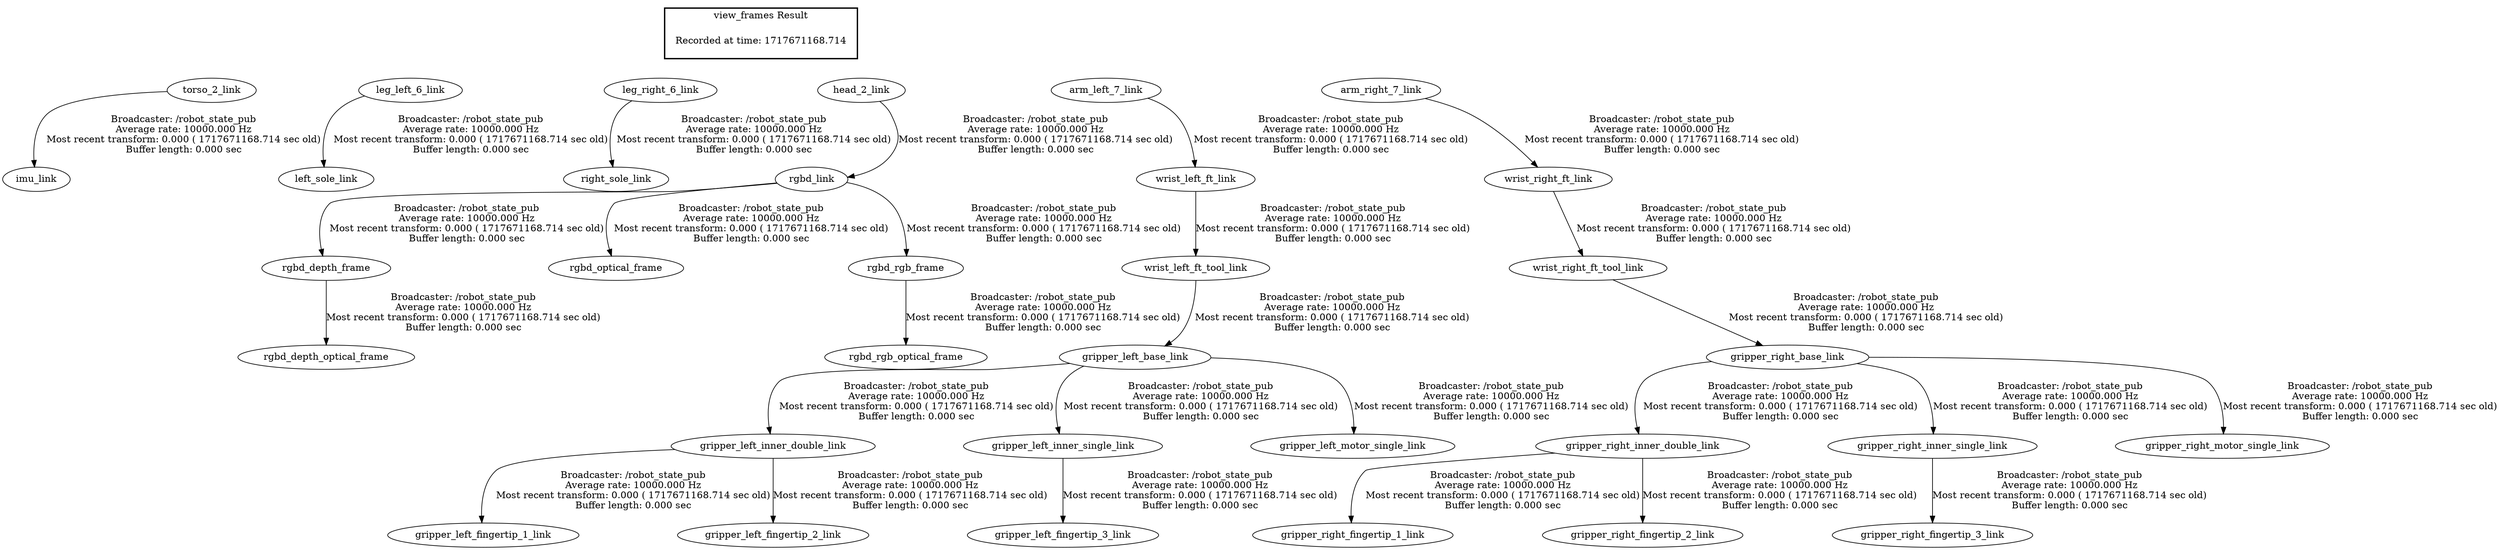 digraph G {
"wrist_left_ft_tool_link" -> "gripper_left_base_link"[label="Broadcaster: /robot_state_pub\nAverage rate: 10000.000 Hz\nMost recent transform: 0.000 ( 1717671168.714 sec old)\nBuffer length: 0.000 sec\n"];
"wrist_left_ft_link" -> "wrist_left_ft_tool_link"[label="Broadcaster: /robot_state_pub\nAverage rate: 10000.000 Hz\nMost recent transform: 0.000 ( 1717671168.714 sec old)\nBuffer length: 0.000 sec\n"];
"gripper_left_inner_double_link" -> "gripper_left_fingertip_1_link"[label="Broadcaster: /robot_state_pub\nAverage rate: 10000.000 Hz\nMost recent transform: 0.000 ( 1717671168.714 sec old)\nBuffer length: 0.000 sec\n"];
"gripper_left_base_link" -> "gripper_left_inner_double_link"[label="Broadcaster: /robot_state_pub\nAverage rate: 10000.000 Hz\nMost recent transform: 0.000 ( 1717671168.714 sec old)\nBuffer length: 0.000 sec\n"];
"gripper_left_inner_double_link" -> "gripper_left_fingertip_2_link"[label="Broadcaster: /robot_state_pub\nAverage rate: 10000.000 Hz\nMost recent transform: 0.000 ( 1717671168.714 sec old)\nBuffer length: 0.000 sec\n"];
"gripper_left_inner_single_link" -> "gripper_left_fingertip_3_link"[label="Broadcaster: /robot_state_pub\nAverage rate: 10000.000 Hz\nMost recent transform: 0.000 ( 1717671168.714 sec old)\nBuffer length: 0.000 sec\n"];
"gripper_left_base_link" -> "gripper_left_inner_single_link"[label="Broadcaster: /robot_state_pub\nAverage rate: 10000.000 Hz\nMost recent transform: 0.000 ( 1717671168.714 sec old)\nBuffer length: 0.000 sec\n"];
"gripper_left_base_link" -> "gripper_left_motor_single_link"[label="Broadcaster: /robot_state_pub\nAverage rate: 10000.000 Hz\nMost recent transform: 0.000 ( 1717671168.714 sec old)\nBuffer length: 0.000 sec\n"];
"wrist_right_ft_tool_link" -> "gripper_right_base_link"[label="Broadcaster: /robot_state_pub\nAverage rate: 10000.000 Hz\nMost recent transform: 0.000 ( 1717671168.714 sec old)\nBuffer length: 0.000 sec\n"];
"wrist_right_ft_link" -> "wrist_right_ft_tool_link"[label="Broadcaster: /robot_state_pub\nAverage rate: 10000.000 Hz\nMost recent transform: 0.000 ( 1717671168.714 sec old)\nBuffer length: 0.000 sec\n"];
"gripper_right_inner_double_link" -> "gripper_right_fingertip_1_link"[label="Broadcaster: /robot_state_pub\nAverage rate: 10000.000 Hz\nMost recent transform: 0.000 ( 1717671168.714 sec old)\nBuffer length: 0.000 sec\n"];
"gripper_right_base_link" -> "gripper_right_inner_double_link"[label="Broadcaster: /robot_state_pub\nAverage rate: 10000.000 Hz\nMost recent transform: 0.000 ( 1717671168.714 sec old)\nBuffer length: 0.000 sec\n"];
"gripper_right_inner_double_link" -> "gripper_right_fingertip_2_link"[label="Broadcaster: /robot_state_pub\nAverage rate: 10000.000 Hz\nMost recent transform: 0.000 ( 1717671168.714 sec old)\nBuffer length: 0.000 sec\n"];
"gripper_right_inner_single_link" -> "gripper_right_fingertip_3_link"[label="Broadcaster: /robot_state_pub\nAverage rate: 10000.000 Hz\nMost recent transform: 0.000 ( 1717671168.714 sec old)\nBuffer length: 0.000 sec\n"];
"gripper_right_base_link" -> "gripper_right_inner_single_link"[label="Broadcaster: /robot_state_pub\nAverage rate: 10000.000 Hz\nMost recent transform: 0.000 ( 1717671168.714 sec old)\nBuffer length: 0.000 sec\n"];
"gripper_right_base_link" -> "gripper_right_motor_single_link"[label="Broadcaster: /robot_state_pub\nAverage rate: 10000.000 Hz\nMost recent transform: 0.000 ( 1717671168.714 sec old)\nBuffer length: 0.000 sec\n"];
"torso_2_link" -> "imu_link"[label="Broadcaster: /robot_state_pub\nAverage rate: 10000.000 Hz\nMost recent transform: 0.000 ( 1717671168.714 sec old)\nBuffer length: 0.000 sec\n"];
"leg_left_6_link" -> "left_sole_link"[label="Broadcaster: /robot_state_pub\nAverage rate: 10000.000 Hz\nMost recent transform: 0.000 ( 1717671168.714 sec old)\nBuffer length: 0.000 sec\n"];
"leg_right_6_link" -> "right_sole_link"[label="Broadcaster: /robot_state_pub\nAverage rate: 10000.000 Hz\nMost recent transform: 0.000 ( 1717671168.714 sec old)\nBuffer length: 0.000 sec\n"];
"rgbd_link" -> "rgbd_depth_frame"[label="Broadcaster: /robot_state_pub\nAverage rate: 10000.000 Hz\nMost recent transform: 0.000 ( 1717671168.714 sec old)\nBuffer length: 0.000 sec\n"];
"head_2_link" -> "rgbd_link"[label="Broadcaster: /robot_state_pub\nAverage rate: 10000.000 Hz\nMost recent transform: 0.000 ( 1717671168.714 sec old)\nBuffer length: 0.000 sec\n"];
"rgbd_depth_frame" -> "rgbd_depth_optical_frame"[label="Broadcaster: /robot_state_pub\nAverage rate: 10000.000 Hz\nMost recent transform: 0.000 ( 1717671168.714 sec old)\nBuffer length: 0.000 sec\n"];
"rgbd_link" -> "rgbd_optical_frame"[label="Broadcaster: /robot_state_pub\nAverage rate: 10000.000 Hz\nMost recent transform: 0.000 ( 1717671168.714 sec old)\nBuffer length: 0.000 sec\n"];
"rgbd_link" -> "rgbd_rgb_frame"[label="Broadcaster: /robot_state_pub\nAverage rate: 10000.000 Hz\nMost recent transform: 0.000 ( 1717671168.714 sec old)\nBuffer length: 0.000 sec\n"];
"rgbd_rgb_frame" -> "rgbd_rgb_optical_frame"[label="Broadcaster: /robot_state_pub\nAverage rate: 10000.000 Hz\nMost recent transform: 0.000 ( 1717671168.714 sec old)\nBuffer length: 0.000 sec\n"];
"arm_left_7_link" -> "wrist_left_ft_link"[label="Broadcaster: /robot_state_pub\nAverage rate: 10000.000 Hz\nMost recent transform: 0.000 ( 1717671168.714 sec old)\nBuffer length: 0.000 sec\n"];
"arm_right_7_link" -> "wrist_right_ft_link"[label="Broadcaster: /robot_state_pub\nAverage rate: 10000.000 Hz\nMost recent transform: 0.000 ( 1717671168.714 sec old)\nBuffer length: 0.000 sec\n"];
edge [style=invis];
 subgraph cluster_legend { style=bold; color=black; label ="view_frames Result";
"Recorded at time: 1717671168.714"[ shape=plaintext ] ;
 }->"torso_2_link";
edge [style=invis];
 subgraph cluster_legend { style=bold; color=black; label ="view_frames Result";
"Recorded at time: 1717671168.714"[ shape=plaintext ] ;
 }->"leg_left_6_link";
edge [style=invis];
 subgraph cluster_legend { style=bold; color=black; label ="view_frames Result";
"Recorded at time: 1717671168.714"[ shape=plaintext ] ;
 }->"leg_right_6_link";
edge [style=invis];
 subgraph cluster_legend { style=bold; color=black; label ="view_frames Result";
"Recorded at time: 1717671168.714"[ shape=plaintext ] ;
 }->"head_2_link";
edge [style=invis];
 subgraph cluster_legend { style=bold; color=black; label ="view_frames Result";
"Recorded at time: 1717671168.714"[ shape=plaintext ] ;
 }->"arm_left_7_link";
edge [style=invis];
 subgraph cluster_legend { style=bold; color=black; label ="view_frames Result";
"Recorded at time: 1717671168.714"[ shape=plaintext ] ;
 }->"arm_right_7_link";
}